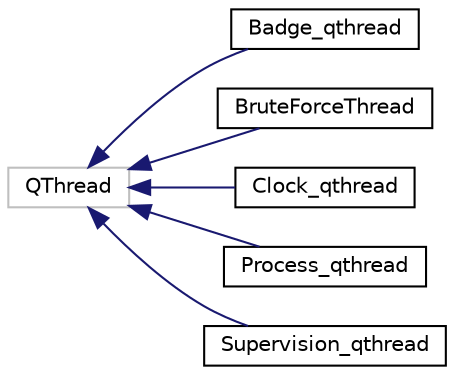 digraph "Graphical Class Hierarchy"
{
 // LATEX_PDF_SIZE
  edge [fontname="Helvetica",fontsize="10",labelfontname="Helvetica",labelfontsize="10"];
  node [fontname="Helvetica",fontsize="10",shape=record];
  rankdir="LR";
  Node9 [label="QThread",height=0.2,width=0.4,color="grey75", fillcolor="white", style="filled",tooltip=" "];
  Node9 -> Node0 [dir="back",color="midnightblue",fontsize="10",style="solid",fontname="Helvetica"];
  Node0 [label="Badge_qthread",height=0.2,width=0.4,color="black", fillcolor="white", style="filled",URL="$class_badge__qthread.html",tooltip="The Badge_qthread class."];
  Node9 -> Node11 [dir="back",color="midnightblue",fontsize="10",style="solid",fontname="Helvetica"];
  Node11 [label="BruteForceThread",height=0.2,width=0.4,color="black", fillcolor="white", style="filled",URL="$class_brute_force_thread.html",tooltip=" "];
  Node9 -> Node12 [dir="back",color="midnightblue",fontsize="10",style="solid",fontname="Helvetica"];
  Node12 [label="Clock_qthread",height=0.2,width=0.4,color="black", fillcolor="white", style="filled",URL="$class_clock__qthread.html",tooltip=" "];
  Node9 -> Node13 [dir="back",color="midnightblue",fontsize="10",style="solid",fontname="Helvetica"];
  Node13 [label="Process_qthread",height=0.2,width=0.4,color="black", fillcolor="white", style="filled",URL="$class_process__qthread.html",tooltip="The Process_qthread class."];
  Node9 -> Node14 [dir="back",color="midnightblue",fontsize="10",style="solid",fontname="Helvetica"];
  Node14 [label="Supervision_qthread",height=0.2,width=0.4,color="black", fillcolor="white", style="filled",URL="$class_supervision__qthread.html",tooltip=" "];
}
